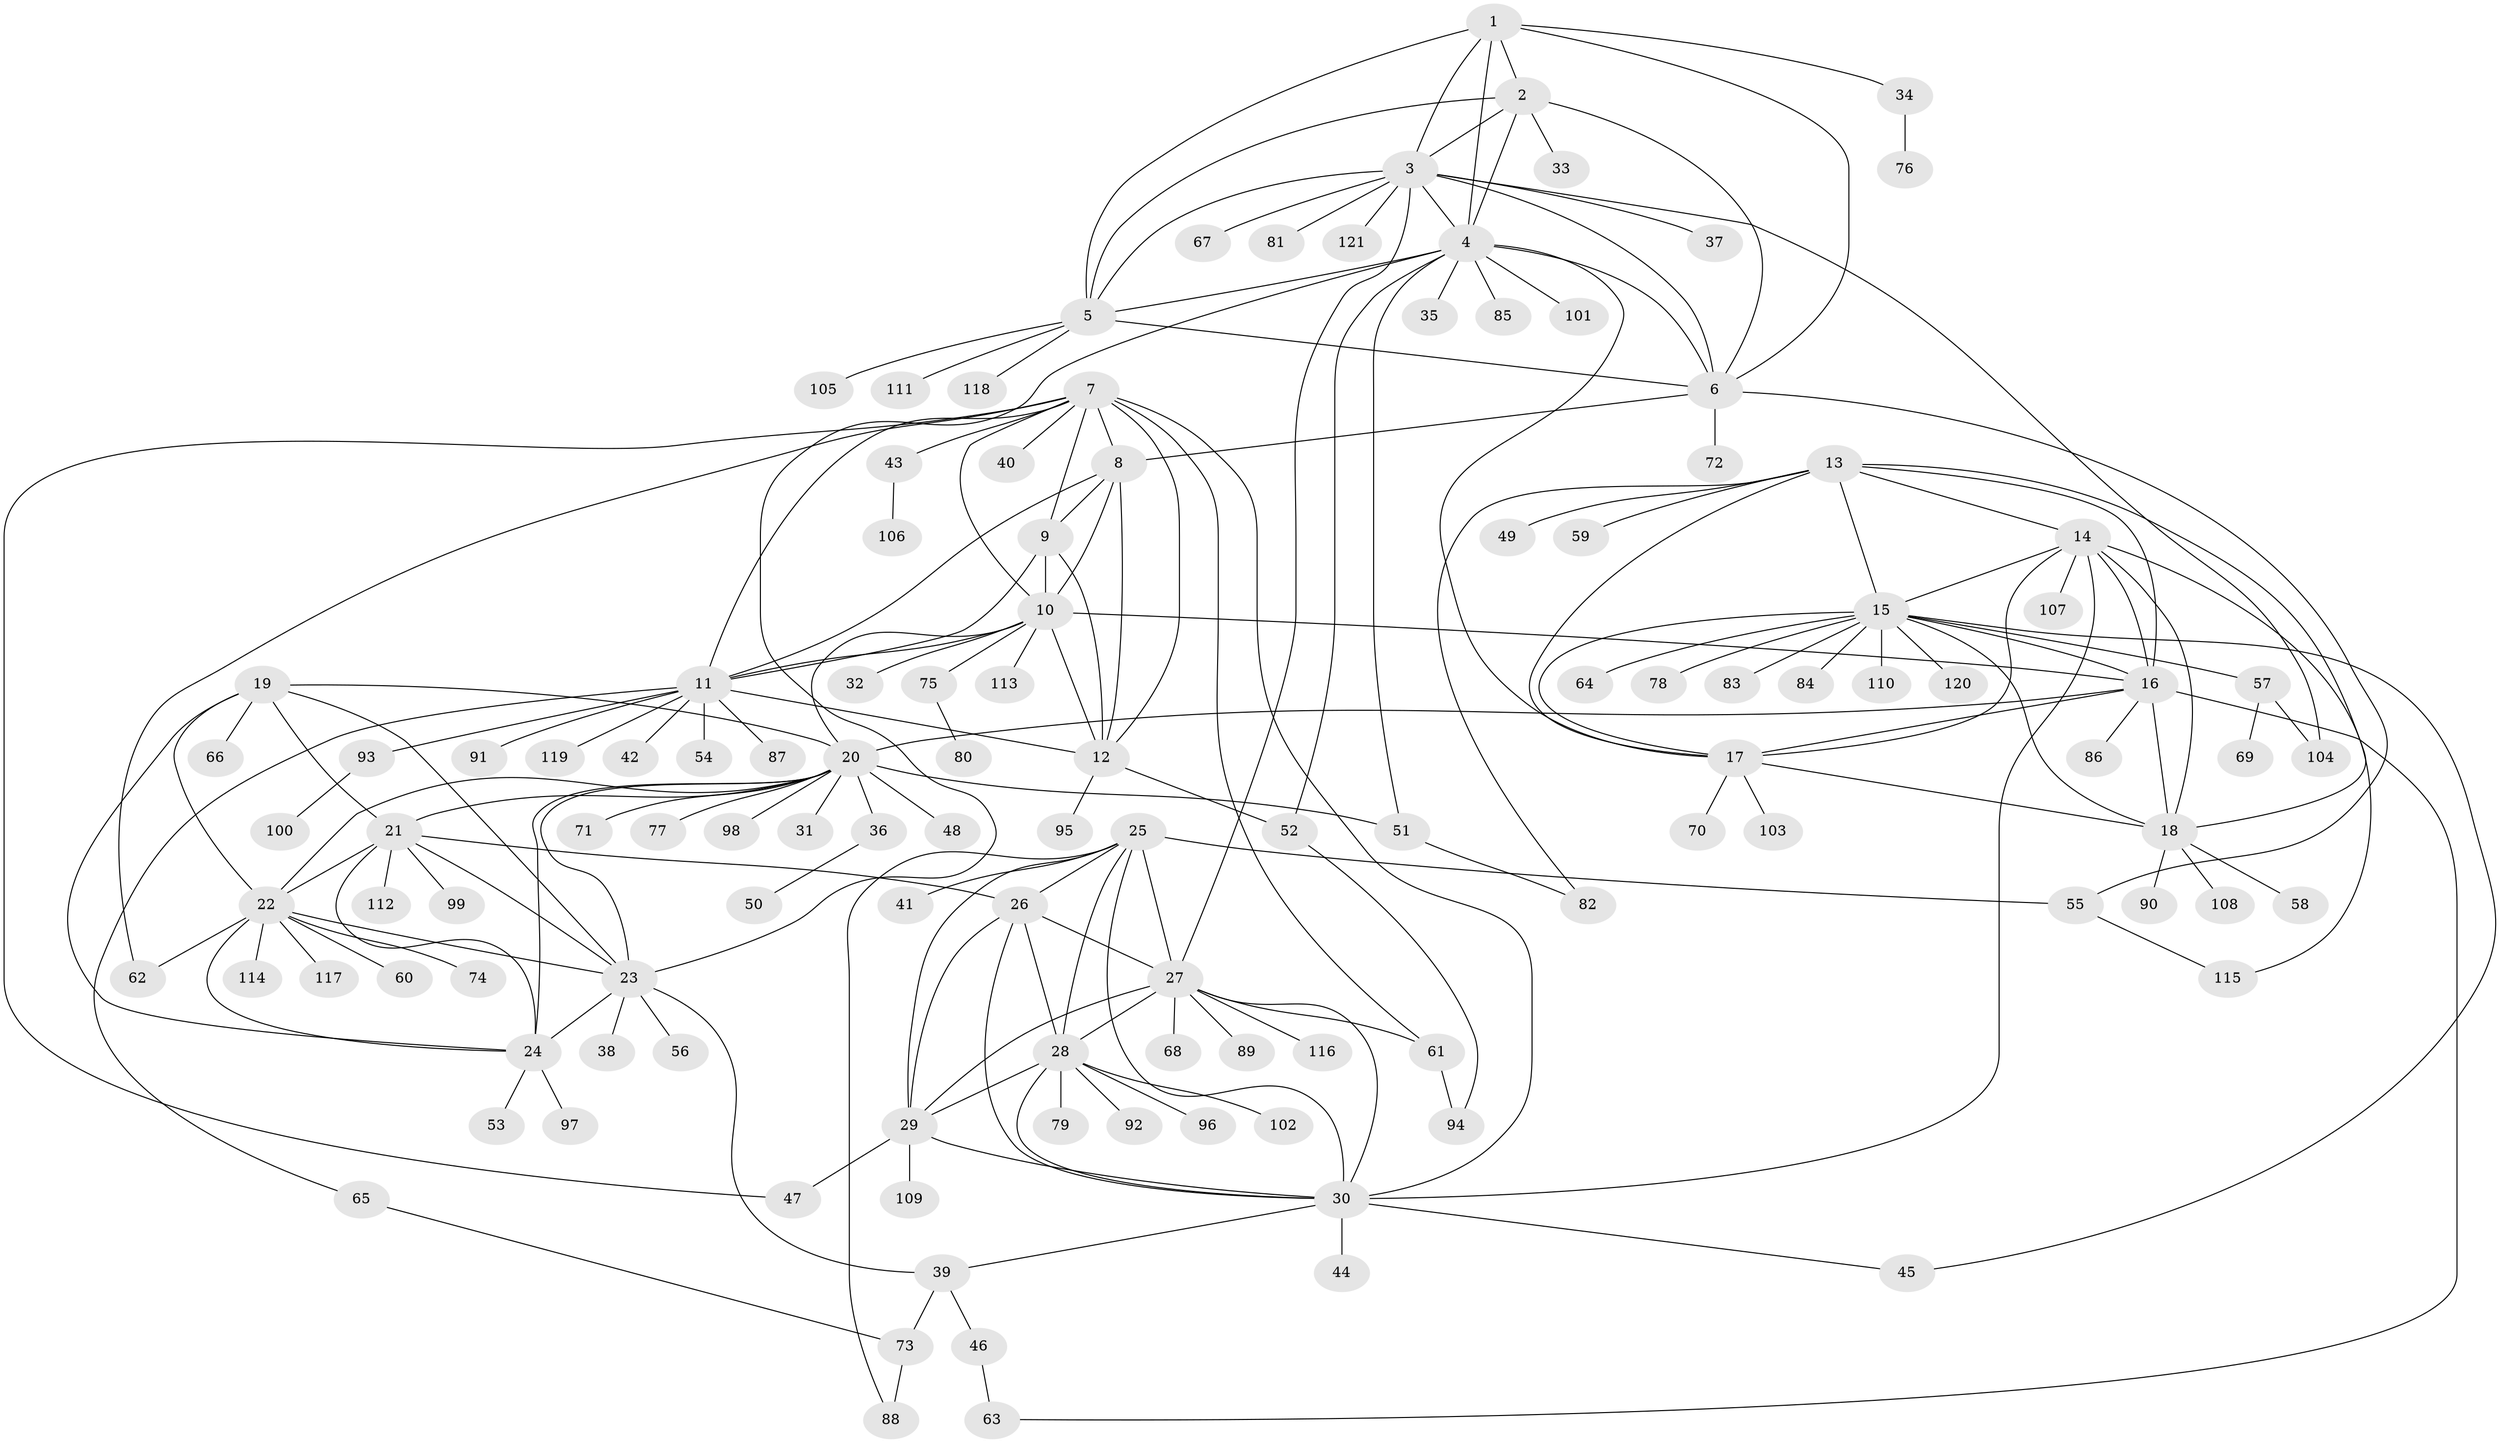 // Generated by graph-tools (version 1.1) at 2025/54/03/09/25 04:54:43]
// undirected, 121 vertices, 191 edges
graph export_dot {
graph [start="1"]
  node [color=gray90,style=filled];
  1;
  2;
  3;
  4;
  5;
  6;
  7;
  8;
  9;
  10;
  11;
  12;
  13;
  14;
  15;
  16;
  17;
  18;
  19;
  20;
  21;
  22;
  23;
  24;
  25;
  26;
  27;
  28;
  29;
  30;
  31;
  32;
  33;
  34;
  35;
  36;
  37;
  38;
  39;
  40;
  41;
  42;
  43;
  44;
  45;
  46;
  47;
  48;
  49;
  50;
  51;
  52;
  53;
  54;
  55;
  56;
  57;
  58;
  59;
  60;
  61;
  62;
  63;
  64;
  65;
  66;
  67;
  68;
  69;
  70;
  71;
  72;
  73;
  74;
  75;
  76;
  77;
  78;
  79;
  80;
  81;
  82;
  83;
  84;
  85;
  86;
  87;
  88;
  89;
  90;
  91;
  92;
  93;
  94;
  95;
  96;
  97;
  98;
  99;
  100;
  101;
  102;
  103;
  104;
  105;
  106;
  107;
  108;
  109;
  110;
  111;
  112;
  113;
  114;
  115;
  116;
  117;
  118;
  119;
  120;
  121;
  1 -- 2;
  1 -- 3;
  1 -- 4;
  1 -- 5;
  1 -- 6;
  1 -- 34;
  2 -- 3;
  2 -- 4;
  2 -- 5;
  2 -- 6;
  2 -- 33;
  3 -- 4;
  3 -- 5;
  3 -- 6;
  3 -- 27;
  3 -- 37;
  3 -- 67;
  3 -- 81;
  3 -- 104;
  3 -- 121;
  4 -- 5;
  4 -- 6;
  4 -- 17;
  4 -- 23;
  4 -- 35;
  4 -- 51;
  4 -- 52;
  4 -- 85;
  4 -- 101;
  5 -- 6;
  5 -- 105;
  5 -- 111;
  5 -- 118;
  6 -- 8;
  6 -- 55;
  6 -- 72;
  7 -- 8;
  7 -- 9;
  7 -- 10;
  7 -- 11;
  7 -- 12;
  7 -- 30;
  7 -- 40;
  7 -- 43;
  7 -- 47;
  7 -- 61;
  7 -- 62;
  8 -- 9;
  8 -- 10;
  8 -- 11;
  8 -- 12;
  9 -- 10;
  9 -- 11;
  9 -- 12;
  10 -- 11;
  10 -- 12;
  10 -- 16;
  10 -- 20;
  10 -- 32;
  10 -- 75;
  10 -- 113;
  11 -- 12;
  11 -- 42;
  11 -- 54;
  11 -- 65;
  11 -- 87;
  11 -- 91;
  11 -- 93;
  11 -- 119;
  12 -- 52;
  12 -- 95;
  13 -- 14;
  13 -- 15;
  13 -- 16;
  13 -- 17;
  13 -- 18;
  13 -- 49;
  13 -- 59;
  13 -- 82;
  14 -- 15;
  14 -- 16;
  14 -- 17;
  14 -- 18;
  14 -- 30;
  14 -- 107;
  14 -- 115;
  15 -- 16;
  15 -- 17;
  15 -- 18;
  15 -- 45;
  15 -- 57;
  15 -- 64;
  15 -- 78;
  15 -- 83;
  15 -- 84;
  15 -- 110;
  15 -- 120;
  16 -- 17;
  16 -- 18;
  16 -- 20;
  16 -- 63;
  16 -- 86;
  17 -- 18;
  17 -- 70;
  17 -- 103;
  18 -- 58;
  18 -- 90;
  18 -- 108;
  19 -- 20;
  19 -- 21;
  19 -- 22;
  19 -- 23;
  19 -- 24;
  19 -- 66;
  20 -- 21;
  20 -- 22;
  20 -- 23;
  20 -- 24;
  20 -- 31;
  20 -- 36;
  20 -- 48;
  20 -- 51;
  20 -- 71;
  20 -- 77;
  20 -- 98;
  21 -- 22;
  21 -- 23;
  21 -- 24;
  21 -- 26;
  21 -- 99;
  21 -- 112;
  22 -- 23;
  22 -- 24;
  22 -- 60;
  22 -- 62;
  22 -- 74;
  22 -- 114;
  22 -- 117;
  23 -- 24;
  23 -- 38;
  23 -- 39;
  23 -- 56;
  24 -- 53;
  24 -- 97;
  25 -- 26;
  25 -- 27;
  25 -- 28;
  25 -- 29;
  25 -- 30;
  25 -- 41;
  25 -- 55;
  25 -- 88;
  26 -- 27;
  26 -- 28;
  26 -- 29;
  26 -- 30;
  27 -- 28;
  27 -- 29;
  27 -- 30;
  27 -- 61;
  27 -- 68;
  27 -- 89;
  27 -- 116;
  28 -- 29;
  28 -- 30;
  28 -- 79;
  28 -- 92;
  28 -- 96;
  28 -- 102;
  29 -- 30;
  29 -- 47;
  29 -- 109;
  30 -- 39;
  30 -- 44;
  30 -- 45;
  34 -- 76;
  36 -- 50;
  39 -- 46;
  39 -- 73;
  43 -- 106;
  46 -- 63;
  51 -- 82;
  52 -- 94;
  55 -- 115;
  57 -- 69;
  57 -- 104;
  61 -- 94;
  65 -- 73;
  73 -- 88;
  75 -- 80;
  93 -- 100;
}
